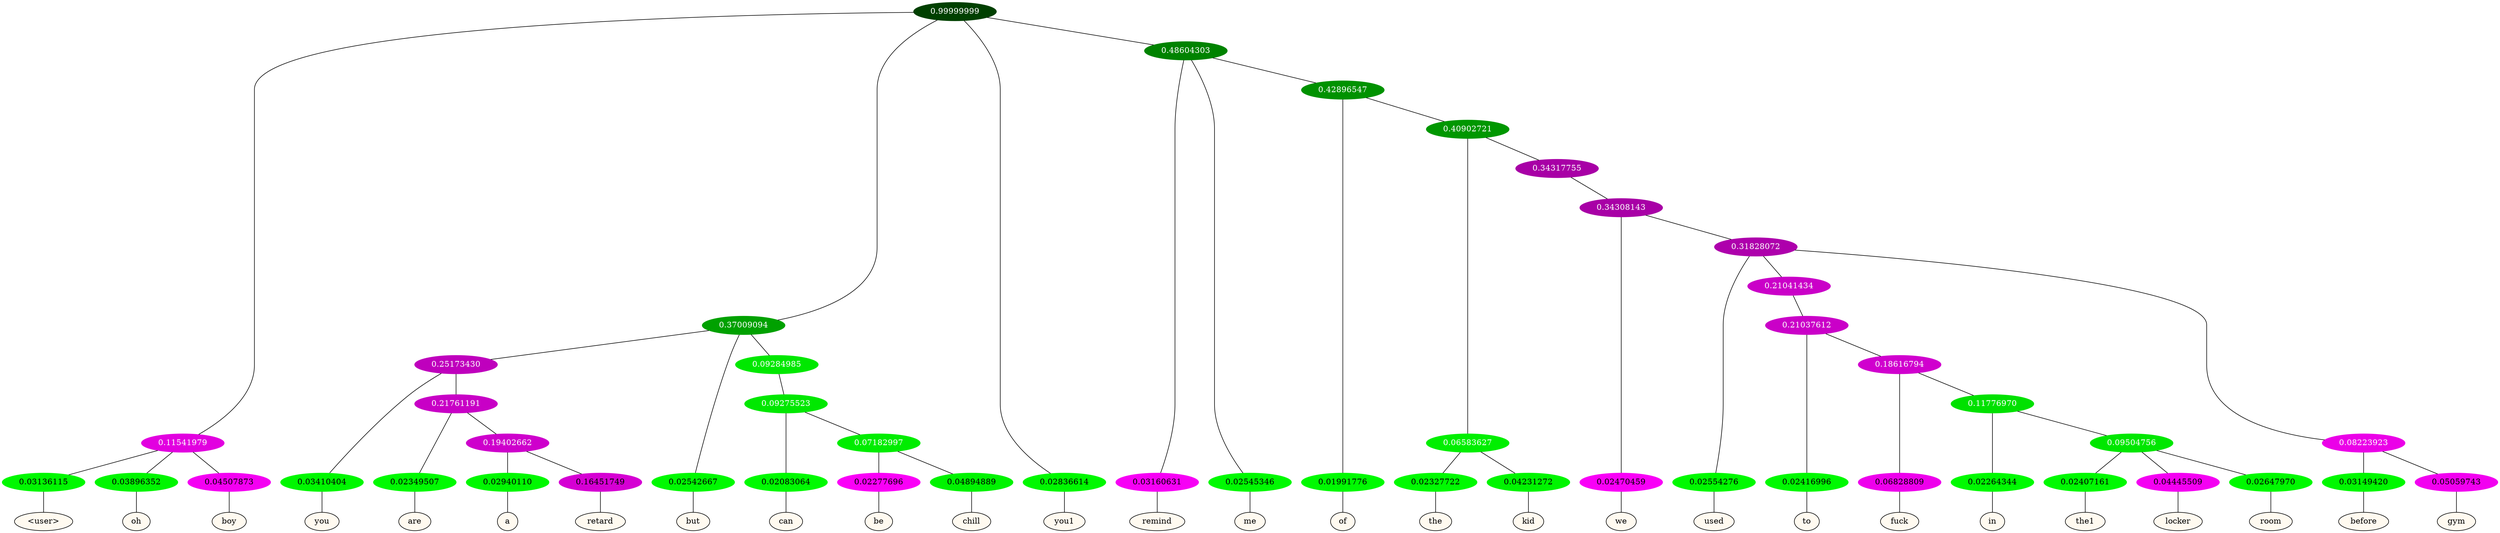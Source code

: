 graph {
	node [format=png height=0.15 nodesep=0.001 ordering=out overlap=prism overlap_scaling=0.01 ranksep=0.001 ratio=0.2 style=filled width=0.15]
	{
		rank=same
		a_w_5 [label="\<user\>" color=black fillcolor=floralwhite style="filled,solid"]
		a_w_6 [label=oh color=black fillcolor=floralwhite style="filled,solid"]
		a_w_7 [label=boy color=black fillcolor=floralwhite style="filled,solid"]
		a_w_14 [label=you color=black fillcolor=floralwhite style="filled,solid"]
		a_w_19 [label=are color=black fillcolor=floralwhite style="filled,solid"]
		a_w_25 [label=a color=black fillcolor=floralwhite style="filled,solid"]
		a_w_26 [label=retard color=black fillcolor=floralwhite style="filled,solid"]
		a_w_9 [label=but color=black fillcolor=floralwhite style="filled,solid"]
		a_w_21 [label=can color=black fillcolor=floralwhite style="filled,solid"]
		a_w_27 [label=be color=black fillcolor=floralwhite style="filled,solid"]
		a_w_28 [label=chill color=black fillcolor=floralwhite style="filled,solid"]
		a_w_3 [label=you1 color=black fillcolor=floralwhite style="filled,solid"]
		a_w_11 [label=remind color=black fillcolor=floralwhite style="filled,solid"]
		a_w_12 [label=me color=black fillcolor=floralwhite style="filled,solid"]
		a_w_17 [label=of color=black fillcolor=floralwhite style="filled,solid"]
		a_w_29 [label=the color=black fillcolor=floralwhite style="filled,solid"]
		a_w_30 [label=kid color=black fillcolor=floralwhite style="filled,solid"]
		a_w_32 [label=we color=black fillcolor=floralwhite style="filled,solid"]
		a_w_34 [label=used color=black fillcolor=floralwhite style="filled,solid"]
		a_w_40 [label=to color=black fillcolor=floralwhite style="filled,solid"]
		a_w_42 [label=fuck color=black fillcolor=floralwhite style="filled,solid"]
		a_w_44 [label=in color=black fillcolor=floralwhite style="filled,solid"]
		a_w_46 [label=the1 color=black fillcolor=floralwhite style="filled,solid"]
		a_w_47 [label=locker color=black fillcolor=floralwhite style="filled,solid"]
		a_w_48 [label=room color=black fillcolor=floralwhite style="filled,solid"]
		a_w_38 [label=before color=black fillcolor=floralwhite style="filled,solid"]
		a_w_39 [label=gym color=black fillcolor=floralwhite style="filled,solid"]
	}
	a_n_5 -- a_w_5
	a_n_6 -- a_w_6
	a_n_7 -- a_w_7
	a_n_14 -- a_w_14
	a_n_19 -- a_w_19
	a_n_25 -- a_w_25
	a_n_26 -- a_w_26
	a_n_9 -- a_w_9
	a_n_21 -- a_w_21
	a_n_27 -- a_w_27
	a_n_28 -- a_w_28
	a_n_3 -- a_w_3
	a_n_11 -- a_w_11
	a_n_12 -- a_w_12
	a_n_17 -- a_w_17
	a_n_29 -- a_w_29
	a_n_30 -- a_w_30
	a_n_32 -- a_w_32
	a_n_34 -- a_w_34
	a_n_40 -- a_w_40
	a_n_42 -- a_w_42
	a_n_44 -- a_w_44
	a_n_46 -- a_w_46
	a_n_47 -- a_w_47
	a_n_48 -- a_w_48
	a_n_38 -- a_w_38
	a_n_39 -- a_w_39
	{
		rank=same
		a_n_5 [label=0.03136115 color="0.334 1.000 0.969" fontcolor=black]
		a_n_6 [label=0.03896352 color="0.334 1.000 0.961" fontcolor=black]
		a_n_7 [label=0.04507873 color="0.835 1.000 0.955" fontcolor=black]
		a_n_14 [label=0.03410404 color="0.334 1.000 0.966" fontcolor=black]
		a_n_19 [label=0.02349507 color="0.334 1.000 0.977" fontcolor=black]
		a_n_25 [label=0.02940110 color="0.334 1.000 0.971" fontcolor=black]
		a_n_26 [label=0.16451749 color="0.835 1.000 0.835" fontcolor=black]
		a_n_9 [label=0.02542667 color="0.334 1.000 0.975" fontcolor=black]
		a_n_21 [label=0.02083064 color="0.334 1.000 0.979" fontcolor=black]
		a_n_27 [label=0.02277696 color="0.835 1.000 0.977" fontcolor=black]
		a_n_28 [label=0.04894889 color="0.334 1.000 0.951" fontcolor=black]
		a_n_3 [label=0.02836614 color="0.334 1.000 0.972" fontcolor=black]
		a_n_11 [label=0.03160631 color="0.835 1.000 0.968" fontcolor=black]
		a_n_12 [label=0.02545346 color="0.334 1.000 0.975" fontcolor=black]
		a_n_17 [label=0.01991776 color="0.334 1.000 0.980" fontcolor=black]
		a_n_29 [label=0.02327722 color="0.334 1.000 0.977" fontcolor=black]
		a_n_30 [label=0.04231272 color="0.334 1.000 0.958" fontcolor=black]
		a_n_32 [label=0.02470459 color="0.835 1.000 0.975" fontcolor=black]
		a_n_34 [label=0.02554276 color="0.334 1.000 0.974" fontcolor=black]
		a_n_40 [label=0.02416996 color="0.334 1.000 0.976" fontcolor=black]
		a_n_42 [label=0.06828809 color="0.835 1.000 0.932" fontcolor=black]
		a_n_44 [label=0.02264344 color="0.334 1.000 0.977" fontcolor=black]
		a_n_46 [label=0.02407161 color="0.334 1.000 0.976" fontcolor=black]
		a_n_47 [label=0.04445509 color="0.835 1.000 0.956" fontcolor=black]
		a_n_48 [label=0.02647970 color="0.334 1.000 0.974" fontcolor=black]
		a_n_38 [label=0.03149420 color="0.334 1.000 0.969" fontcolor=black]
		a_n_39 [label=0.05059743 color="0.835 1.000 0.949" fontcolor=black]
	}
	a_n_0 [label=0.99999999 color="0.334 1.000 0.250" fontcolor=grey99]
	a_n_1 [label=0.11541979 color="0.835 1.000 0.885" fontcolor=grey99]
	a_n_0 -- a_n_1
	a_n_2 [label=0.37009094 color="0.334 1.000 0.630" fontcolor=grey99]
	a_n_0 -- a_n_2
	a_n_0 -- a_n_3
	a_n_4 [label=0.48604303 color="0.334 1.000 0.514" fontcolor=grey99]
	a_n_0 -- a_n_4
	a_n_1 -- a_n_5
	a_n_1 -- a_n_6
	a_n_1 -- a_n_7
	a_n_8 [label=0.25173430 color="0.835 1.000 0.748" fontcolor=grey99]
	a_n_2 -- a_n_8
	a_n_2 -- a_n_9
	a_n_10 [label=0.09284985 color="0.334 1.000 0.907" fontcolor=grey99]
	a_n_2 -- a_n_10
	a_n_4 -- a_n_11
	a_n_4 -- a_n_12
	a_n_13 [label=0.42896547 color="0.334 1.000 0.571" fontcolor=grey99]
	a_n_4 -- a_n_13
	a_n_8 -- a_n_14
	a_n_15 [label=0.21761191 color="0.835 1.000 0.782" fontcolor=grey99]
	a_n_8 -- a_n_15
	a_n_16 [label=0.09275523 color="0.334 1.000 0.907" fontcolor=grey99]
	a_n_10 -- a_n_16
	a_n_13 -- a_n_17
	a_n_18 [label=0.40902721 color="0.334 1.000 0.591" fontcolor=grey99]
	a_n_13 -- a_n_18
	a_n_15 -- a_n_19
	a_n_20 [label=0.19402662 color="0.835 1.000 0.806" fontcolor=grey99]
	a_n_15 -- a_n_20
	a_n_16 -- a_n_21
	a_n_22 [label=0.07182997 color="0.334 1.000 0.928" fontcolor=grey99]
	a_n_16 -- a_n_22
	a_n_23 [label=0.06583627 color="0.334 1.000 0.934" fontcolor=grey99]
	a_n_18 -- a_n_23
	a_n_24 [label=0.34317755 color="0.835 1.000 0.657" fontcolor=grey99]
	a_n_18 -- a_n_24
	a_n_20 -- a_n_25
	a_n_20 -- a_n_26
	a_n_22 -- a_n_27
	a_n_22 -- a_n_28
	a_n_23 -- a_n_29
	a_n_23 -- a_n_30
	a_n_31 [label=0.34308143 color="0.835 1.000 0.657" fontcolor=grey99]
	a_n_24 -- a_n_31
	a_n_31 -- a_n_32
	a_n_33 [label=0.31828072 color="0.835 1.000 0.682" fontcolor=grey99]
	a_n_31 -- a_n_33
	a_n_33 -- a_n_34
	a_n_35 [label=0.21041434 color="0.835 1.000 0.790" fontcolor=grey99]
	a_n_33 -- a_n_35
	a_n_36 [label=0.08223923 color="0.835 1.000 0.918" fontcolor=grey99]
	a_n_33 -- a_n_36
	a_n_37 [label=0.21037612 color="0.835 1.000 0.790" fontcolor=grey99]
	a_n_35 -- a_n_37
	a_n_36 -- a_n_38
	a_n_36 -- a_n_39
	a_n_37 -- a_n_40
	a_n_41 [label=0.18616794 color="0.835 1.000 0.814" fontcolor=grey99]
	a_n_37 -- a_n_41
	a_n_41 -- a_n_42
	a_n_43 [label=0.11776970 color="0.334 1.000 0.882" fontcolor=grey99]
	a_n_41 -- a_n_43
	a_n_43 -- a_n_44
	a_n_45 [label=0.09504756 color="0.334 1.000 0.905" fontcolor=grey99]
	a_n_43 -- a_n_45
	a_n_45 -- a_n_46
	a_n_45 -- a_n_47
	a_n_45 -- a_n_48
}
